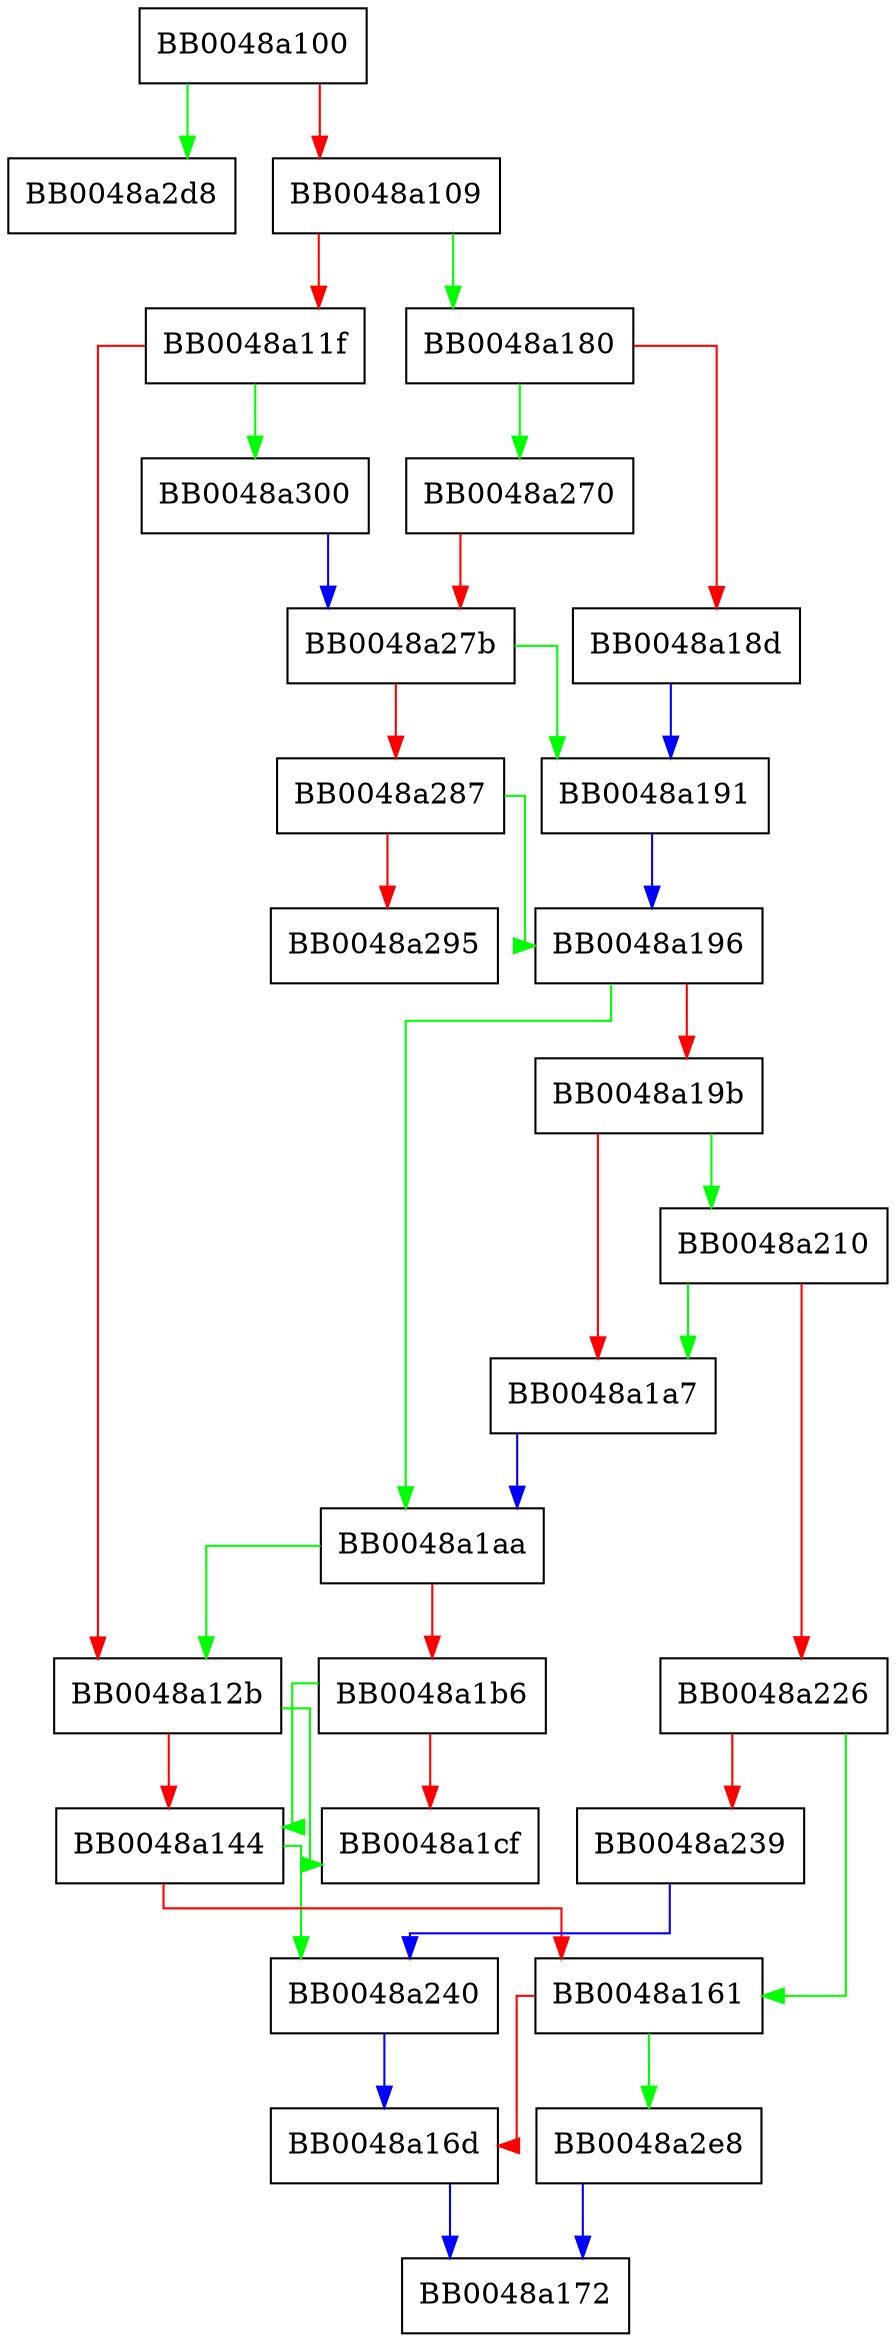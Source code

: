 digraph SSL_set_rfd {
  node [shape="box"];
  graph [splines=ortho];
  BB0048a100 -> BB0048a2d8 [color="green"];
  BB0048a100 -> BB0048a109 [color="red"];
  BB0048a109 -> BB0048a180 [color="green"];
  BB0048a109 -> BB0048a11f [color="red"];
  BB0048a11f -> BB0048a300 [color="green"];
  BB0048a11f -> BB0048a12b [color="red"];
  BB0048a12b -> BB0048a1cf [color="green"];
  BB0048a12b -> BB0048a144 [color="red"];
  BB0048a144 -> BB0048a240 [color="green"];
  BB0048a144 -> BB0048a161 [color="red"];
  BB0048a161 -> BB0048a2e8 [color="green"];
  BB0048a161 -> BB0048a16d [color="red"];
  BB0048a16d -> BB0048a172 [color="blue"];
  BB0048a180 -> BB0048a270 [color="green"];
  BB0048a180 -> BB0048a18d [color="red"];
  BB0048a18d -> BB0048a191 [color="blue"];
  BB0048a191 -> BB0048a196 [color="blue"];
  BB0048a196 -> BB0048a1aa [color="green"];
  BB0048a196 -> BB0048a19b [color="red"];
  BB0048a19b -> BB0048a210 [color="green"];
  BB0048a19b -> BB0048a1a7 [color="red"];
  BB0048a1a7 -> BB0048a1aa [color="blue"];
  BB0048a1aa -> BB0048a12b [color="green"];
  BB0048a1aa -> BB0048a1b6 [color="red"];
  BB0048a1b6 -> BB0048a144 [color="green"];
  BB0048a1b6 -> BB0048a1cf [color="red"];
  BB0048a210 -> BB0048a1a7 [color="green"];
  BB0048a210 -> BB0048a226 [color="red"];
  BB0048a226 -> BB0048a161 [color="green"];
  BB0048a226 -> BB0048a239 [color="red"];
  BB0048a239 -> BB0048a240 [color="blue"];
  BB0048a240 -> BB0048a16d [color="blue"];
  BB0048a270 -> BB0048a27b [color="red"];
  BB0048a27b -> BB0048a191 [color="green"];
  BB0048a27b -> BB0048a287 [color="red"];
  BB0048a287 -> BB0048a196 [color="green"];
  BB0048a287 -> BB0048a295 [color="red"];
  BB0048a2e8 -> BB0048a172 [color="blue"];
  BB0048a300 -> BB0048a27b [color="blue"];
}